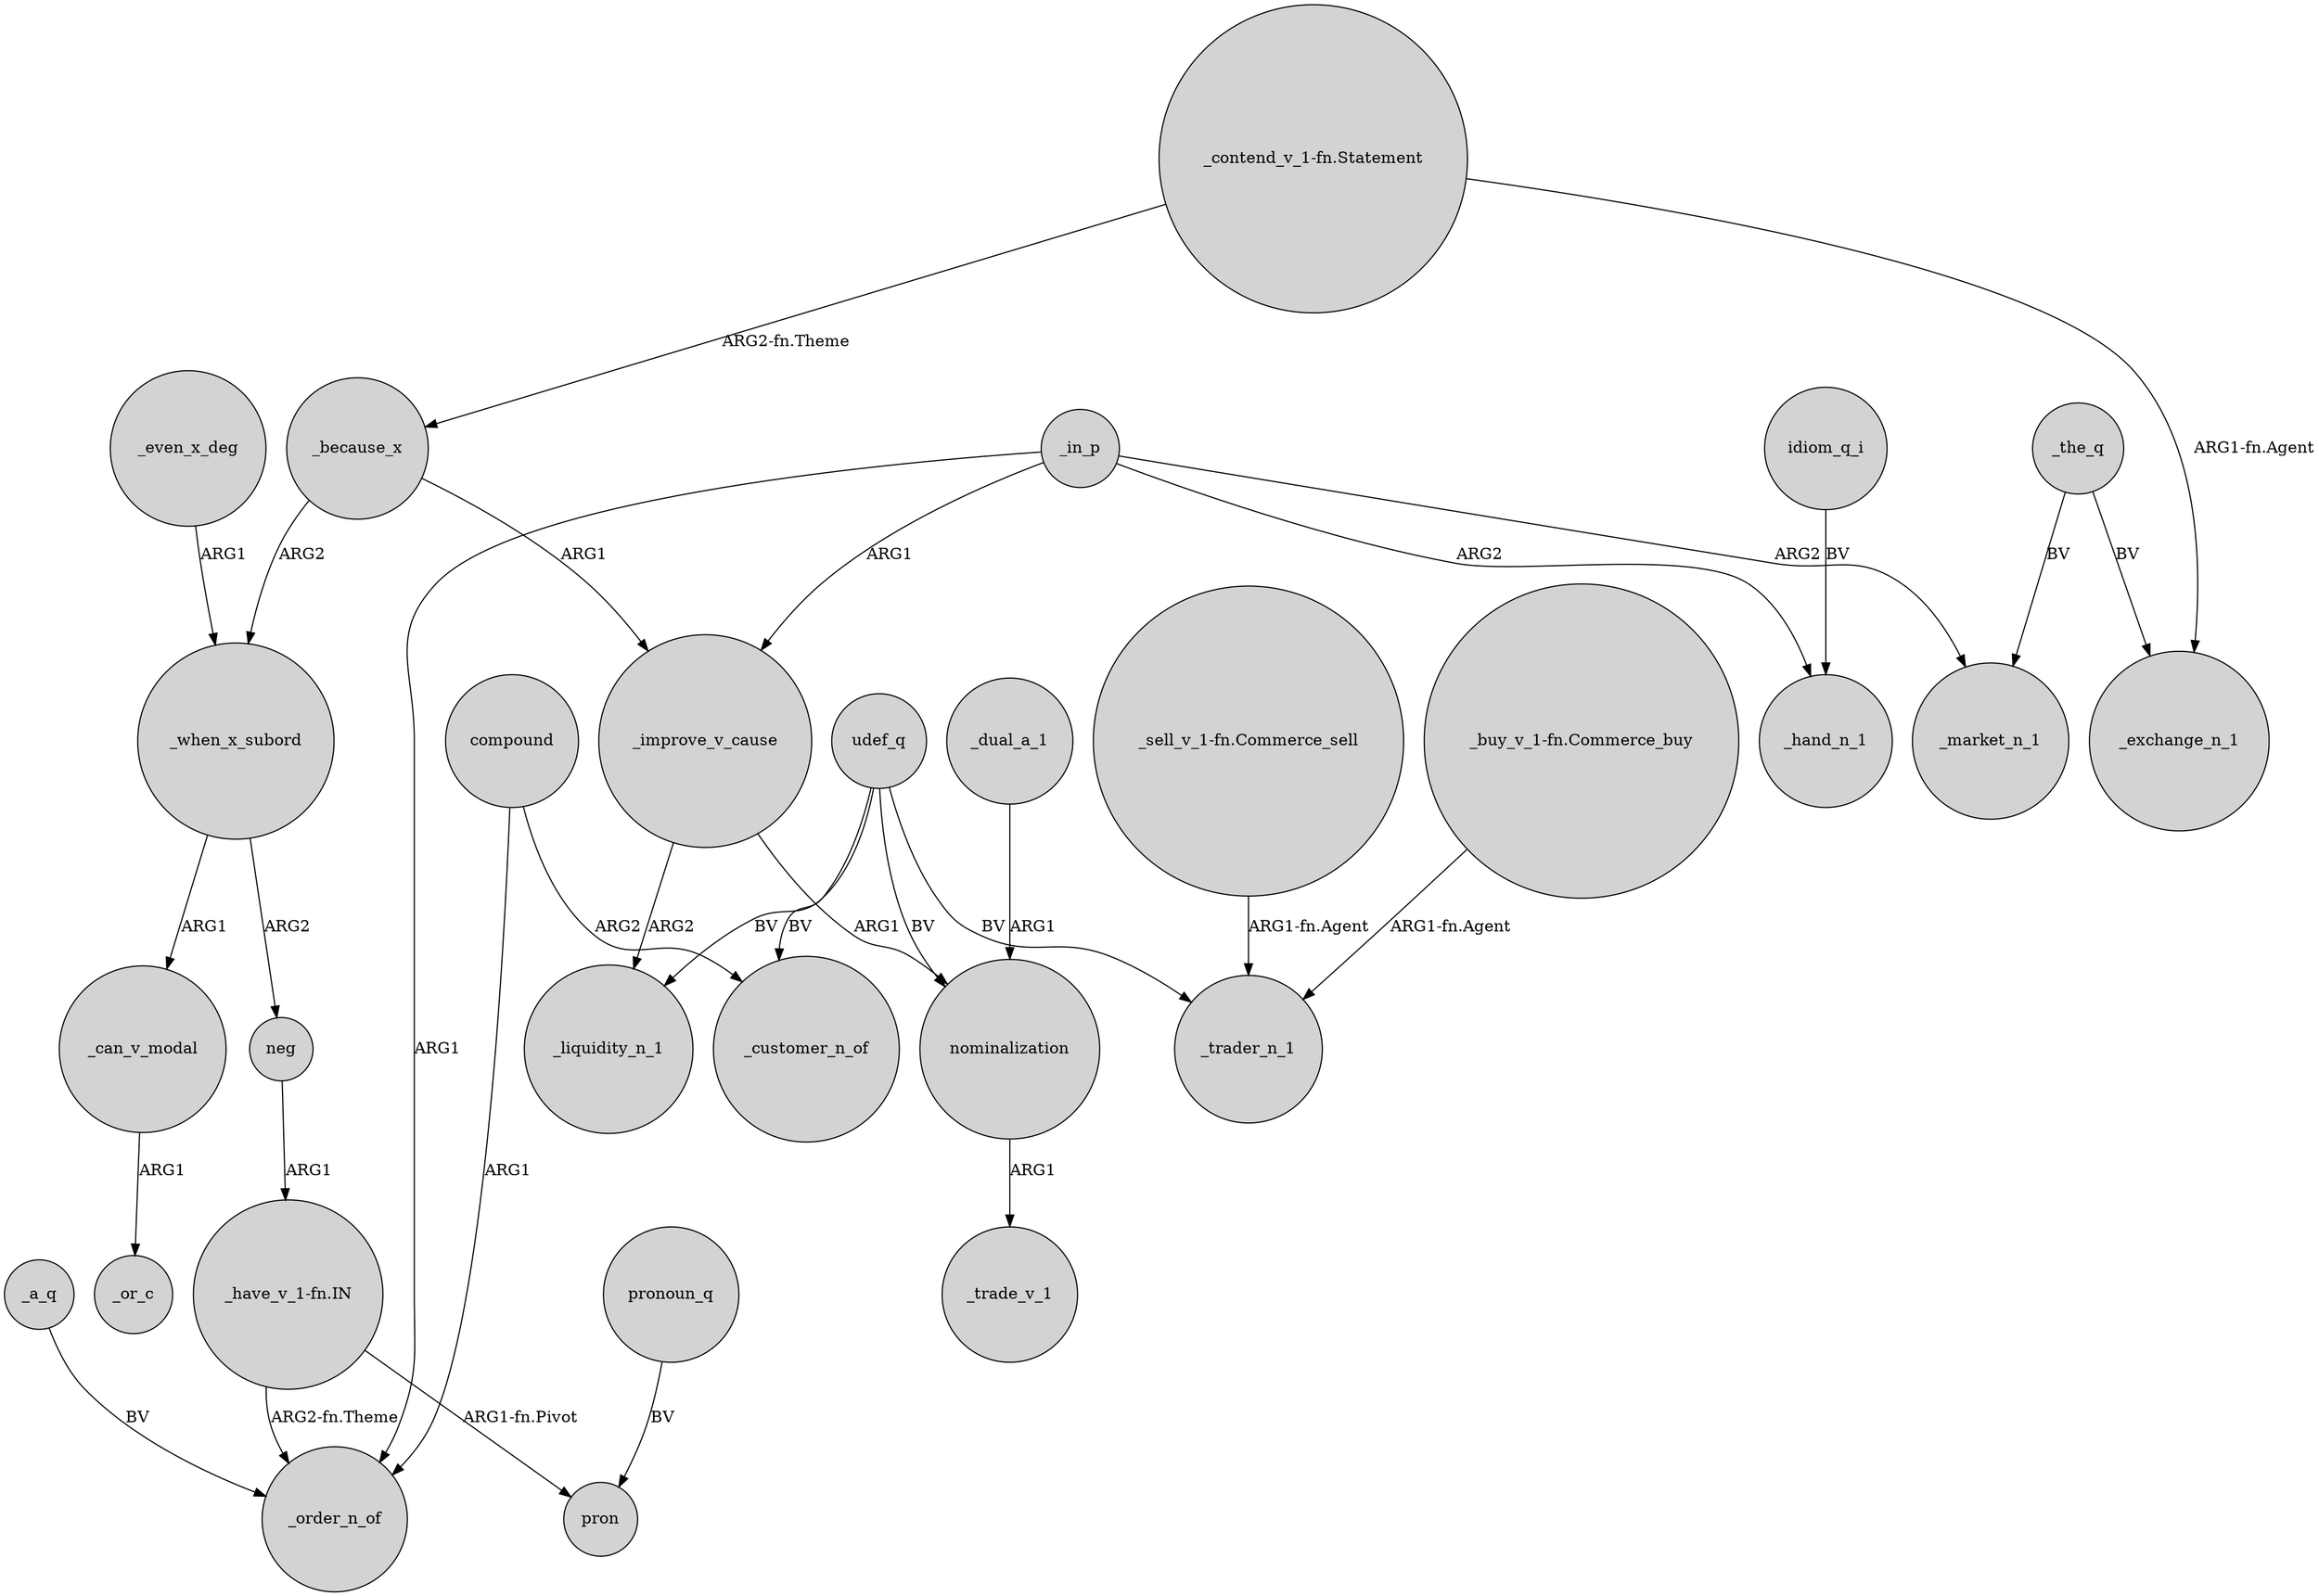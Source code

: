 digraph {
	node [shape=circle style=filled]
	_a_q -> _order_n_of [label=BV]
	_in_p -> _order_n_of [label=ARG1]
	"_buy_v_1-fn.Commerce_buy" -> _trader_n_1 [label="ARG1-fn.Agent"]
	_improve_v_cause -> _liquidity_n_1 [label=ARG2]
	idiom_q_i -> _hand_n_1 [label=BV]
	_even_x_deg -> _when_x_subord [label=ARG1]
	neg -> "_have_v_1-fn.IN" [label=ARG1]
	udef_q -> _trader_n_1 [label=BV]
	_in_p -> _hand_n_1 [label=ARG2]
	nominalization -> _trade_v_1 [label=ARG1]
	_when_x_subord -> _can_v_modal [label=ARG1]
	"_have_v_1-fn.IN" -> pron [label="ARG1-fn.Pivot"]
	_because_x -> _improve_v_cause [label=ARG1]
	_can_v_modal -> _or_c [label=ARG1]
	"_contend_v_1-fn.Statement" -> _exchange_n_1 [label="ARG1-fn.Agent"]
	_in_p -> _improve_v_cause [label=ARG1]
	_when_x_subord -> neg [label=ARG2]
	pronoun_q -> pron [label=BV]
	"_have_v_1-fn.IN" -> _order_n_of [label="ARG2-fn.Theme"]
	compound -> _order_n_of [label=ARG1]
	udef_q -> _customer_n_of [label=BV]
	"_contend_v_1-fn.Statement" -> _because_x [label="ARG2-fn.Theme"]
	udef_q -> nominalization [label=BV]
	_improve_v_cause -> nominalization [label=ARG1]
	udef_q -> _liquidity_n_1 [label=BV]
	_in_p -> _market_n_1 [label=ARG2]
	"_sell_v_1-fn.Commerce_sell" -> _trader_n_1 [label="ARG1-fn.Agent"]
	_dual_a_1 -> nominalization [label=ARG1]
	_the_q -> _market_n_1 [label=BV]
	_because_x -> _when_x_subord [label=ARG2]
	compound -> _customer_n_of [label=ARG2]
	_the_q -> _exchange_n_1 [label=BV]
}
